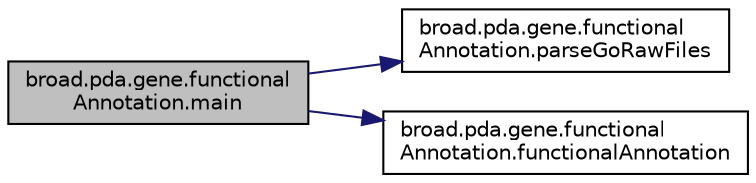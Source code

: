 digraph "broad.pda.gene.functionalAnnotation.main"
{
  edge [fontname="Helvetica",fontsize="10",labelfontname="Helvetica",labelfontsize="10"];
  node [fontname="Helvetica",fontsize="10",shape=record];
  rankdir="LR";
  Node1 [label="broad.pda.gene.functional\lAnnotation.main",height=0.2,width=0.4,color="black", fillcolor="grey75", style="filled" fontcolor="black"];
  Node1 -> Node2 [color="midnightblue",fontsize="10",style="solid",fontname="Helvetica"];
  Node2 [label="broad.pda.gene.functional\lAnnotation.parseGoRawFiles",height=0.2,width=0.4,color="black", fillcolor="white", style="filled",URL="$classbroad_1_1pda_1_1gene_1_1functional_annotation.html#ae3defaf3a97da64e6a65d2d86e7919df"];
  Node1 -> Node3 [color="midnightblue",fontsize="10",style="solid",fontname="Helvetica"];
  Node3 [label="broad.pda.gene.functional\lAnnotation.functionalAnnotation",height=0.2,width=0.4,color="black", fillcolor="white", style="filled",URL="$classbroad_1_1pda_1_1gene_1_1functional_annotation.html#a610cf5380473ec0fda037c2ab921003e"];
}
